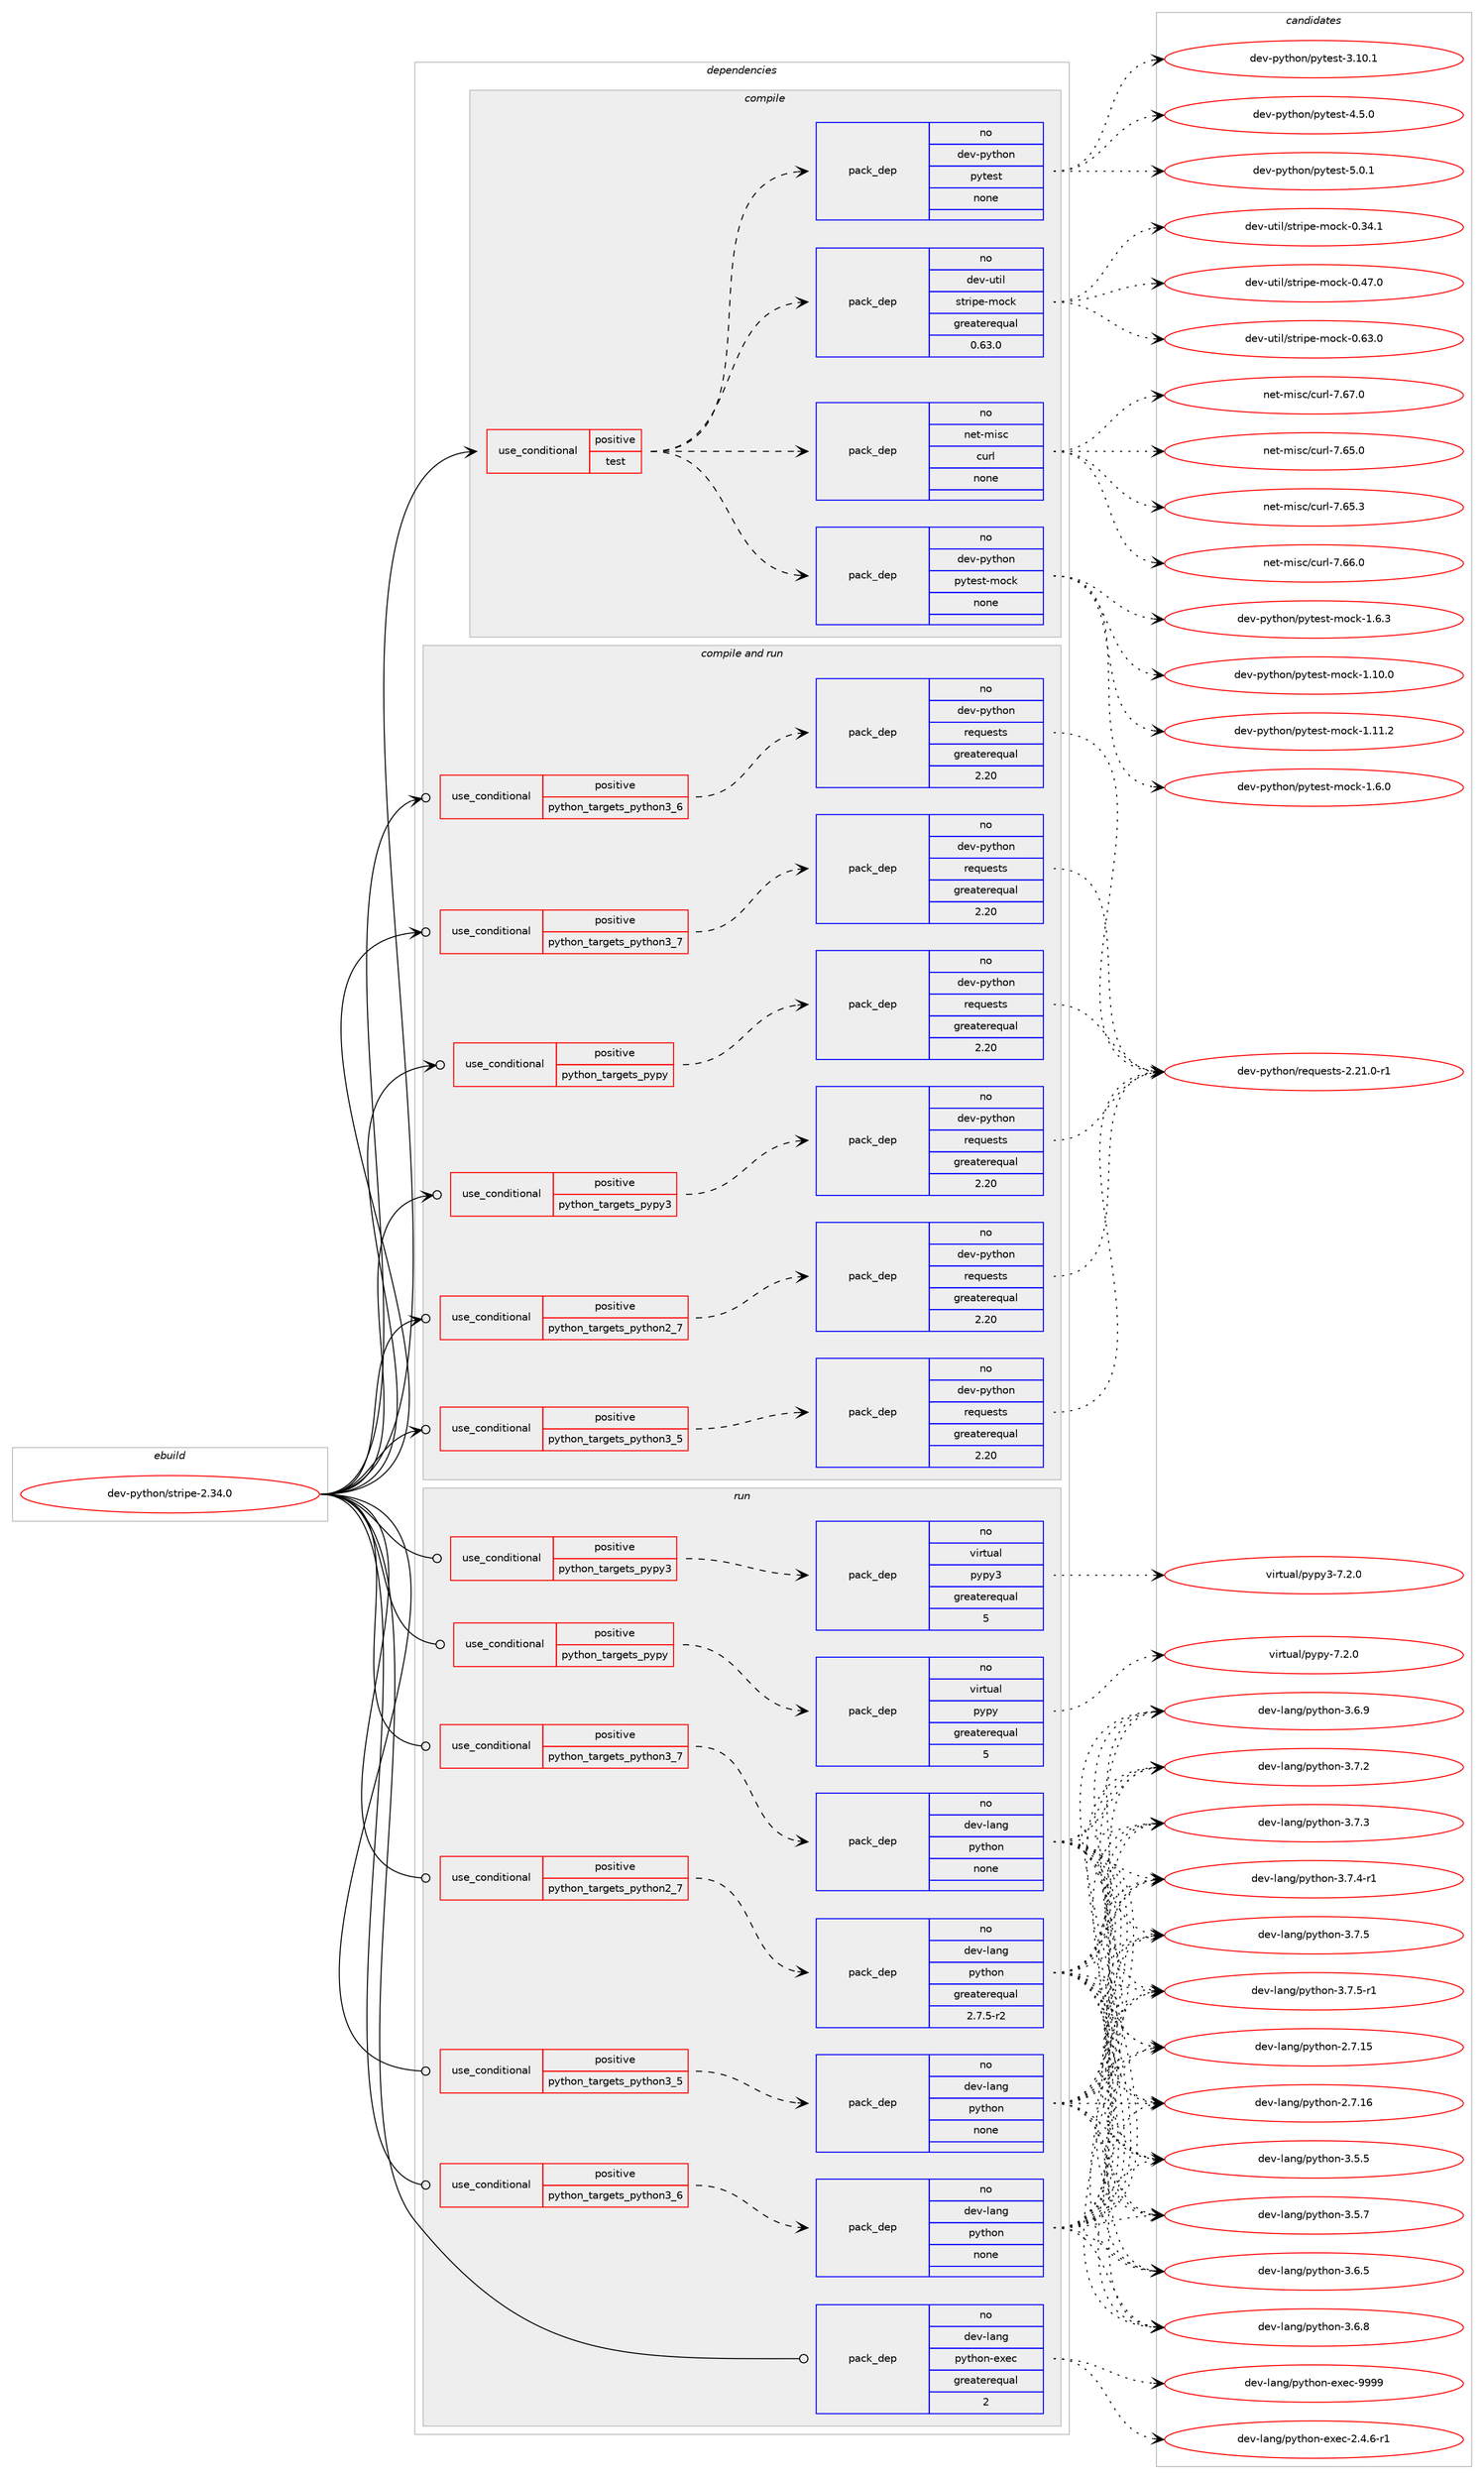 digraph prolog {

# *************
# Graph options
# *************

newrank=true;
concentrate=true;
compound=true;
graph [rankdir=LR,fontname=Helvetica,fontsize=10,ranksep=1.5];#, ranksep=2.5, nodesep=0.2];
edge  [arrowhead=vee];
node  [fontname=Helvetica,fontsize=10];

# **********
# The ebuild
# **********

subgraph cluster_leftcol {
color=gray;
rank=same;
label=<<i>ebuild</i>>;
id [label="dev-python/stripe-2.34.0", color=red, width=4, href="../dev-python/stripe-2.34.0.svg"];
}

# ****************
# The dependencies
# ****************

subgraph cluster_midcol {
color=gray;
label=<<i>dependencies</i>>;
subgraph cluster_compile {
fillcolor="#eeeeee";
style=filled;
label=<<i>compile</i>>;
subgraph cond150044 {
dependency639467 [label=<<TABLE BORDER="0" CELLBORDER="1" CELLSPACING="0" CELLPADDING="4"><TR><TD ROWSPAN="3" CELLPADDING="10">use_conditional</TD></TR><TR><TD>positive</TD></TR><TR><TD>test</TD></TR></TABLE>>, shape=none, color=red];
subgraph pack477542 {
dependency639468 [label=<<TABLE BORDER="0" CELLBORDER="1" CELLSPACING="0" CELLPADDING="4" WIDTH="220"><TR><TD ROWSPAN="6" CELLPADDING="30">pack_dep</TD></TR><TR><TD WIDTH="110">no</TD></TR><TR><TD>dev-util</TD></TR><TR><TD>stripe-mock</TD></TR><TR><TD>greaterequal</TD></TR><TR><TD>0.63.0</TD></TR></TABLE>>, shape=none, color=blue];
}
dependency639467:e -> dependency639468:w [weight=20,style="dashed",arrowhead="vee"];
subgraph pack477543 {
dependency639469 [label=<<TABLE BORDER="0" CELLBORDER="1" CELLSPACING="0" CELLPADDING="4" WIDTH="220"><TR><TD ROWSPAN="6" CELLPADDING="30">pack_dep</TD></TR><TR><TD WIDTH="110">no</TD></TR><TR><TD>dev-python</TD></TR><TR><TD>pytest</TD></TR><TR><TD>none</TD></TR><TR><TD></TD></TR></TABLE>>, shape=none, color=blue];
}
dependency639467:e -> dependency639469:w [weight=20,style="dashed",arrowhead="vee"];
subgraph pack477544 {
dependency639470 [label=<<TABLE BORDER="0" CELLBORDER="1" CELLSPACING="0" CELLPADDING="4" WIDTH="220"><TR><TD ROWSPAN="6" CELLPADDING="30">pack_dep</TD></TR><TR><TD WIDTH="110">no</TD></TR><TR><TD>dev-python</TD></TR><TR><TD>pytest-mock</TD></TR><TR><TD>none</TD></TR><TR><TD></TD></TR></TABLE>>, shape=none, color=blue];
}
dependency639467:e -> dependency639470:w [weight=20,style="dashed",arrowhead="vee"];
subgraph pack477545 {
dependency639471 [label=<<TABLE BORDER="0" CELLBORDER="1" CELLSPACING="0" CELLPADDING="4" WIDTH="220"><TR><TD ROWSPAN="6" CELLPADDING="30">pack_dep</TD></TR><TR><TD WIDTH="110">no</TD></TR><TR><TD>net-misc</TD></TR><TR><TD>curl</TD></TR><TR><TD>none</TD></TR><TR><TD></TD></TR></TABLE>>, shape=none, color=blue];
}
dependency639467:e -> dependency639471:w [weight=20,style="dashed",arrowhead="vee"];
}
id:e -> dependency639467:w [weight=20,style="solid",arrowhead="vee"];
}
subgraph cluster_compileandrun {
fillcolor="#eeeeee";
style=filled;
label=<<i>compile and run</i>>;
subgraph cond150045 {
dependency639472 [label=<<TABLE BORDER="0" CELLBORDER="1" CELLSPACING="0" CELLPADDING="4"><TR><TD ROWSPAN="3" CELLPADDING="10">use_conditional</TD></TR><TR><TD>positive</TD></TR><TR><TD>python_targets_pypy</TD></TR></TABLE>>, shape=none, color=red];
subgraph pack477546 {
dependency639473 [label=<<TABLE BORDER="0" CELLBORDER="1" CELLSPACING="0" CELLPADDING="4" WIDTH="220"><TR><TD ROWSPAN="6" CELLPADDING="30">pack_dep</TD></TR><TR><TD WIDTH="110">no</TD></TR><TR><TD>dev-python</TD></TR><TR><TD>requests</TD></TR><TR><TD>greaterequal</TD></TR><TR><TD>2.20</TD></TR></TABLE>>, shape=none, color=blue];
}
dependency639472:e -> dependency639473:w [weight=20,style="dashed",arrowhead="vee"];
}
id:e -> dependency639472:w [weight=20,style="solid",arrowhead="odotvee"];
subgraph cond150046 {
dependency639474 [label=<<TABLE BORDER="0" CELLBORDER="1" CELLSPACING="0" CELLPADDING="4"><TR><TD ROWSPAN="3" CELLPADDING="10">use_conditional</TD></TR><TR><TD>positive</TD></TR><TR><TD>python_targets_pypy3</TD></TR></TABLE>>, shape=none, color=red];
subgraph pack477547 {
dependency639475 [label=<<TABLE BORDER="0" CELLBORDER="1" CELLSPACING="0" CELLPADDING="4" WIDTH="220"><TR><TD ROWSPAN="6" CELLPADDING="30">pack_dep</TD></TR><TR><TD WIDTH="110">no</TD></TR><TR><TD>dev-python</TD></TR><TR><TD>requests</TD></TR><TR><TD>greaterequal</TD></TR><TR><TD>2.20</TD></TR></TABLE>>, shape=none, color=blue];
}
dependency639474:e -> dependency639475:w [weight=20,style="dashed",arrowhead="vee"];
}
id:e -> dependency639474:w [weight=20,style="solid",arrowhead="odotvee"];
subgraph cond150047 {
dependency639476 [label=<<TABLE BORDER="0" CELLBORDER="1" CELLSPACING="0" CELLPADDING="4"><TR><TD ROWSPAN="3" CELLPADDING="10">use_conditional</TD></TR><TR><TD>positive</TD></TR><TR><TD>python_targets_python2_7</TD></TR></TABLE>>, shape=none, color=red];
subgraph pack477548 {
dependency639477 [label=<<TABLE BORDER="0" CELLBORDER="1" CELLSPACING="0" CELLPADDING="4" WIDTH="220"><TR><TD ROWSPAN="6" CELLPADDING="30">pack_dep</TD></TR><TR><TD WIDTH="110">no</TD></TR><TR><TD>dev-python</TD></TR><TR><TD>requests</TD></TR><TR><TD>greaterequal</TD></TR><TR><TD>2.20</TD></TR></TABLE>>, shape=none, color=blue];
}
dependency639476:e -> dependency639477:w [weight=20,style="dashed",arrowhead="vee"];
}
id:e -> dependency639476:w [weight=20,style="solid",arrowhead="odotvee"];
subgraph cond150048 {
dependency639478 [label=<<TABLE BORDER="0" CELLBORDER="1" CELLSPACING="0" CELLPADDING="4"><TR><TD ROWSPAN="3" CELLPADDING="10">use_conditional</TD></TR><TR><TD>positive</TD></TR><TR><TD>python_targets_python3_5</TD></TR></TABLE>>, shape=none, color=red];
subgraph pack477549 {
dependency639479 [label=<<TABLE BORDER="0" CELLBORDER="1" CELLSPACING="0" CELLPADDING="4" WIDTH="220"><TR><TD ROWSPAN="6" CELLPADDING="30">pack_dep</TD></TR><TR><TD WIDTH="110">no</TD></TR><TR><TD>dev-python</TD></TR><TR><TD>requests</TD></TR><TR><TD>greaterequal</TD></TR><TR><TD>2.20</TD></TR></TABLE>>, shape=none, color=blue];
}
dependency639478:e -> dependency639479:w [weight=20,style="dashed",arrowhead="vee"];
}
id:e -> dependency639478:w [weight=20,style="solid",arrowhead="odotvee"];
subgraph cond150049 {
dependency639480 [label=<<TABLE BORDER="0" CELLBORDER="1" CELLSPACING="0" CELLPADDING="4"><TR><TD ROWSPAN="3" CELLPADDING="10">use_conditional</TD></TR><TR><TD>positive</TD></TR><TR><TD>python_targets_python3_6</TD></TR></TABLE>>, shape=none, color=red];
subgraph pack477550 {
dependency639481 [label=<<TABLE BORDER="0" CELLBORDER="1" CELLSPACING="0" CELLPADDING="4" WIDTH="220"><TR><TD ROWSPAN="6" CELLPADDING="30">pack_dep</TD></TR><TR><TD WIDTH="110">no</TD></TR><TR><TD>dev-python</TD></TR><TR><TD>requests</TD></TR><TR><TD>greaterequal</TD></TR><TR><TD>2.20</TD></TR></TABLE>>, shape=none, color=blue];
}
dependency639480:e -> dependency639481:w [weight=20,style="dashed",arrowhead="vee"];
}
id:e -> dependency639480:w [weight=20,style="solid",arrowhead="odotvee"];
subgraph cond150050 {
dependency639482 [label=<<TABLE BORDER="0" CELLBORDER="1" CELLSPACING="0" CELLPADDING="4"><TR><TD ROWSPAN="3" CELLPADDING="10">use_conditional</TD></TR><TR><TD>positive</TD></TR><TR><TD>python_targets_python3_7</TD></TR></TABLE>>, shape=none, color=red];
subgraph pack477551 {
dependency639483 [label=<<TABLE BORDER="0" CELLBORDER="1" CELLSPACING="0" CELLPADDING="4" WIDTH="220"><TR><TD ROWSPAN="6" CELLPADDING="30">pack_dep</TD></TR><TR><TD WIDTH="110">no</TD></TR><TR><TD>dev-python</TD></TR><TR><TD>requests</TD></TR><TR><TD>greaterequal</TD></TR><TR><TD>2.20</TD></TR></TABLE>>, shape=none, color=blue];
}
dependency639482:e -> dependency639483:w [weight=20,style="dashed",arrowhead="vee"];
}
id:e -> dependency639482:w [weight=20,style="solid",arrowhead="odotvee"];
}
subgraph cluster_run {
fillcolor="#eeeeee";
style=filled;
label=<<i>run</i>>;
subgraph cond150051 {
dependency639484 [label=<<TABLE BORDER="0" CELLBORDER="1" CELLSPACING="0" CELLPADDING="4"><TR><TD ROWSPAN="3" CELLPADDING="10">use_conditional</TD></TR><TR><TD>positive</TD></TR><TR><TD>python_targets_pypy</TD></TR></TABLE>>, shape=none, color=red];
subgraph pack477552 {
dependency639485 [label=<<TABLE BORDER="0" CELLBORDER="1" CELLSPACING="0" CELLPADDING="4" WIDTH="220"><TR><TD ROWSPAN="6" CELLPADDING="30">pack_dep</TD></TR><TR><TD WIDTH="110">no</TD></TR><TR><TD>virtual</TD></TR><TR><TD>pypy</TD></TR><TR><TD>greaterequal</TD></TR><TR><TD>5</TD></TR></TABLE>>, shape=none, color=blue];
}
dependency639484:e -> dependency639485:w [weight=20,style="dashed",arrowhead="vee"];
}
id:e -> dependency639484:w [weight=20,style="solid",arrowhead="odot"];
subgraph cond150052 {
dependency639486 [label=<<TABLE BORDER="0" CELLBORDER="1" CELLSPACING="0" CELLPADDING="4"><TR><TD ROWSPAN="3" CELLPADDING="10">use_conditional</TD></TR><TR><TD>positive</TD></TR><TR><TD>python_targets_pypy3</TD></TR></TABLE>>, shape=none, color=red];
subgraph pack477553 {
dependency639487 [label=<<TABLE BORDER="0" CELLBORDER="1" CELLSPACING="0" CELLPADDING="4" WIDTH="220"><TR><TD ROWSPAN="6" CELLPADDING="30">pack_dep</TD></TR><TR><TD WIDTH="110">no</TD></TR><TR><TD>virtual</TD></TR><TR><TD>pypy3</TD></TR><TR><TD>greaterequal</TD></TR><TR><TD>5</TD></TR></TABLE>>, shape=none, color=blue];
}
dependency639486:e -> dependency639487:w [weight=20,style="dashed",arrowhead="vee"];
}
id:e -> dependency639486:w [weight=20,style="solid",arrowhead="odot"];
subgraph cond150053 {
dependency639488 [label=<<TABLE BORDER="0" CELLBORDER="1" CELLSPACING="0" CELLPADDING="4"><TR><TD ROWSPAN="3" CELLPADDING="10">use_conditional</TD></TR><TR><TD>positive</TD></TR><TR><TD>python_targets_python2_7</TD></TR></TABLE>>, shape=none, color=red];
subgraph pack477554 {
dependency639489 [label=<<TABLE BORDER="0" CELLBORDER="1" CELLSPACING="0" CELLPADDING="4" WIDTH="220"><TR><TD ROWSPAN="6" CELLPADDING="30">pack_dep</TD></TR><TR><TD WIDTH="110">no</TD></TR><TR><TD>dev-lang</TD></TR><TR><TD>python</TD></TR><TR><TD>greaterequal</TD></TR><TR><TD>2.7.5-r2</TD></TR></TABLE>>, shape=none, color=blue];
}
dependency639488:e -> dependency639489:w [weight=20,style="dashed",arrowhead="vee"];
}
id:e -> dependency639488:w [weight=20,style="solid",arrowhead="odot"];
subgraph cond150054 {
dependency639490 [label=<<TABLE BORDER="0" CELLBORDER="1" CELLSPACING="0" CELLPADDING="4"><TR><TD ROWSPAN="3" CELLPADDING="10">use_conditional</TD></TR><TR><TD>positive</TD></TR><TR><TD>python_targets_python3_5</TD></TR></TABLE>>, shape=none, color=red];
subgraph pack477555 {
dependency639491 [label=<<TABLE BORDER="0" CELLBORDER="1" CELLSPACING="0" CELLPADDING="4" WIDTH="220"><TR><TD ROWSPAN="6" CELLPADDING="30">pack_dep</TD></TR><TR><TD WIDTH="110">no</TD></TR><TR><TD>dev-lang</TD></TR><TR><TD>python</TD></TR><TR><TD>none</TD></TR><TR><TD></TD></TR></TABLE>>, shape=none, color=blue];
}
dependency639490:e -> dependency639491:w [weight=20,style="dashed",arrowhead="vee"];
}
id:e -> dependency639490:w [weight=20,style="solid",arrowhead="odot"];
subgraph cond150055 {
dependency639492 [label=<<TABLE BORDER="0" CELLBORDER="1" CELLSPACING="0" CELLPADDING="4"><TR><TD ROWSPAN="3" CELLPADDING="10">use_conditional</TD></TR><TR><TD>positive</TD></TR><TR><TD>python_targets_python3_6</TD></TR></TABLE>>, shape=none, color=red];
subgraph pack477556 {
dependency639493 [label=<<TABLE BORDER="0" CELLBORDER="1" CELLSPACING="0" CELLPADDING="4" WIDTH="220"><TR><TD ROWSPAN="6" CELLPADDING="30">pack_dep</TD></TR><TR><TD WIDTH="110">no</TD></TR><TR><TD>dev-lang</TD></TR><TR><TD>python</TD></TR><TR><TD>none</TD></TR><TR><TD></TD></TR></TABLE>>, shape=none, color=blue];
}
dependency639492:e -> dependency639493:w [weight=20,style="dashed",arrowhead="vee"];
}
id:e -> dependency639492:w [weight=20,style="solid",arrowhead="odot"];
subgraph cond150056 {
dependency639494 [label=<<TABLE BORDER="0" CELLBORDER="1" CELLSPACING="0" CELLPADDING="4"><TR><TD ROWSPAN="3" CELLPADDING="10">use_conditional</TD></TR><TR><TD>positive</TD></TR><TR><TD>python_targets_python3_7</TD></TR></TABLE>>, shape=none, color=red];
subgraph pack477557 {
dependency639495 [label=<<TABLE BORDER="0" CELLBORDER="1" CELLSPACING="0" CELLPADDING="4" WIDTH="220"><TR><TD ROWSPAN="6" CELLPADDING="30">pack_dep</TD></TR><TR><TD WIDTH="110">no</TD></TR><TR><TD>dev-lang</TD></TR><TR><TD>python</TD></TR><TR><TD>none</TD></TR><TR><TD></TD></TR></TABLE>>, shape=none, color=blue];
}
dependency639494:e -> dependency639495:w [weight=20,style="dashed",arrowhead="vee"];
}
id:e -> dependency639494:w [weight=20,style="solid",arrowhead="odot"];
subgraph pack477558 {
dependency639496 [label=<<TABLE BORDER="0" CELLBORDER="1" CELLSPACING="0" CELLPADDING="4" WIDTH="220"><TR><TD ROWSPAN="6" CELLPADDING="30">pack_dep</TD></TR><TR><TD WIDTH="110">no</TD></TR><TR><TD>dev-lang</TD></TR><TR><TD>python-exec</TD></TR><TR><TD>greaterequal</TD></TR><TR><TD>2</TD></TR></TABLE>>, shape=none, color=blue];
}
id:e -> dependency639496:w [weight=20,style="solid",arrowhead="odot"];
}
}

# **************
# The candidates
# **************

subgraph cluster_choices {
rank=same;
color=gray;
label=<<i>candidates</i>>;

subgraph choice477542 {
color=black;
nodesep=1;
choice1001011184511711610510847115116114105112101451091119910745484651524649 [label="dev-util/stripe-mock-0.34.1", color=red, width=4,href="../dev-util/stripe-mock-0.34.1.svg"];
choice1001011184511711610510847115116114105112101451091119910745484652554648 [label="dev-util/stripe-mock-0.47.0", color=red, width=4,href="../dev-util/stripe-mock-0.47.0.svg"];
choice1001011184511711610510847115116114105112101451091119910745484654514648 [label="dev-util/stripe-mock-0.63.0", color=red, width=4,href="../dev-util/stripe-mock-0.63.0.svg"];
dependency639468:e -> choice1001011184511711610510847115116114105112101451091119910745484651524649:w [style=dotted,weight="100"];
dependency639468:e -> choice1001011184511711610510847115116114105112101451091119910745484652554648:w [style=dotted,weight="100"];
dependency639468:e -> choice1001011184511711610510847115116114105112101451091119910745484654514648:w [style=dotted,weight="100"];
}
subgraph choice477543 {
color=black;
nodesep=1;
choice100101118451121211161041111104711212111610111511645514649484649 [label="dev-python/pytest-3.10.1", color=red, width=4,href="../dev-python/pytest-3.10.1.svg"];
choice1001011184511212111610411111047112121116101115116455246534648 [label="dev-python/pytest-4.5.0", color=red, width=4,href="../dev-python/pytest-4.5.0.svg"];
choice1001011184511212111610411111047112121116101115116455346484649 [label="dev-python/pytest-5.0.1", color=red, width=4,href="../dev-python/pytest-5.0.1.svg"];
dependency639469:e -> choice100101118451121211161041111104711212111610111511645514649484649:w [style=dotted,weight="100"];
dependency639469:e -> choice1001011184511212111610411111047112121116101115116455246534648:w [style=dotted,weight="100"];
dependency639469:e -> choice1001011184511212111610411111047112121116101115116455346484649:w [style=dotted,weight="100"];
}
subgraph choice477544 {
color=black;
nodesep=1;
choice1001011184511212111610411111047112121116101115116451091119910745494649484648 [label="dev-python/pytest-mock-1.10.0", color=red, width=4,href="../dev-python/pytest-mock-1.10.0.svg"];
choice1001011184511212111610411111047112121116101115116451091119910745494649494650 [label="dev-python/pytest-mock-1.11.2", color=red, width=4,href="../dev-python/pytest-mock-1.11.2.svg"];
choice10010111845112121116104111110471121211161011151164510911199107454946544648 [label="dev-python/pytest-mock-1.6.0", color=red, width=4,href="../dev-python/pytest-mock-1.6.0.svg"];
choice10010111845112121116104111110471121211161011151164510911199107454946544651 [label="dev-python/pytest-mock-1.6.3", color=red, width=4,href="../dev-python/pytest-mock-1.6.3.svg"];
dependency639470:e -> choice1001011184511212111610411111047112121116101115116451091119910745494649484648:w [style=dotted,weight="100"];
dependency639470:e -> choice1001011184511212111610411111047112121116101115116451091119910745494649494650:w [style=dotted,weight="100"];
dependency639470:e -> choice10010111845112121116104111110471121211161011151164510911199107454946544648:w [style=dotted,weight="100"];
dependency639470:e -> choice10010111845112121116104111110471121211161011151164510911199107454946544651:w [style=dotted,weight="100"];
}
subgraph choice477545 {
color=black;
nodesep=1;
choice1101011164510910511599479911711410845554654534648 [label="net-misc/curl-7.65.0", color=red, width=4,href="../net-misc/curl-7.65.0.svg"];
choice1101011164510910511599479911711410845554654534651 [label="net-misc/curl-7.65.3", color=red, width=4,href="../net-misc/curl-7.65.3.svg"];
choice1101011164510910511599479911711410845554654544648 [label="net-misc/curl-7.66.0", color=red, width=4,href="../net-misc/curl-7.66.0.svg"];
choice1101011164510910511599479911711410845554654554648 [label="net-misc/curl-7.67.0", color=red, width=4,href="../net-misc/curl-7.67.0.svg"];
dependency639471:e -> choice1101011164510910511599479911711410845554654534648:w [style=dotted,weight="100"];
dependency639471:e -> choice1101011164510910511599479911711410845554654534651:w [style=dotted,weight="100"];
dependency639471:e -> choice1101011164510910511599479911711410845554654544648:w [style=dotted,weight="100"];
dependency639471:e -> choice1101011164510910511599479911711410845554654554648:w [style=dotted,weight="100"];
}
subgraph choice477546 {
color=black;
nodesep=1;
choice1001011184511212111610411111047114101113117101115116115455046504946484511449 [label="dev-python/requests-2.21.0-r1", color=red, width=4,href="../dev-python/requests-2.21.0-r1.svg"];
dependency639473:e -> choice1001011184511212111610411111047114101113117101115116115455046504946484511449:w [style=dotted,weight="100"];
}
subgraph choice477547 {
color=black;
nodesep=1;
choice1001011184511212111610411111047114101113117101115116115455046504946484511449 [label="dev-python/requests-2.21.0-r1", color=red, width=4,href="../dev-python/requests-2.21.0-r1.svg"];
dependency639475:e -> choice1001011184511212111610411111047114101113117101115116115455046504946484511449:w [style=dotted,weight="100"];
}
subgraph choice477548 {
color=black;
nodesep=1;
choice1001011184511212111610411111047114101113117101115116115455046504946484511449 [label="dev-python/requests-2.21.0-r1", color=red, width=4,href="../dev-python/requests-2.21.0-r1.svg"];
dependency639477:e -> choice1001011184511212111610411111047114101113117101115116115455046504946484511449:w [style=dotted,weight="100"];
}
subgraph choice477549 {
color=black;
nodesep=1;
choice1001011184511212111610411111047114101113117101115116115455046504946484511449 [label="dev-python/requests-2.21.0-r1", color=red, width=4,href="../dev-python/requests-2.21.0-r1.svg"];
dependency639479:e -> choice1001011184511212111610411111047114101113117101115116115455046504946484511449:w [style=dotted,weight="100"];
}
subgraph choice477550 {
color=black;
nodesep=1;
choice1001011184511212111610411111047114101113117101115116115455046504946484511449 [label="dev-python/requests-2.21.0-r1", color=red, width=4,href="../dev-python/requests-2.21.0-r1.svg"];
dependency639481:e -> choice1001011184511212111610411111047114101113117101115116115455046504946484511449:w [style=dotted,weight="100"];
}
subgraph choice477551 {
color=black;
nodesep=1;
choice1001011184511212111610411111047114101113117101115116115455046504946484511449 [label="dev-python/requests-2.21.0-r1", color=red, width=4,href="../dev-python/requests-2.21.0-r1.svg"];
dependency639483:e -> choice1001011184511212111610411111047114101113117101115116115455046504946484511449:w [style=dotted,weight="100"];
}
subgraph choice477552 {
color=black;
nodesep=1;
choice1181051141161179710847112121112121455546504648 [label="virtual/pypy-7.2.0", color=red, width=4,href="../virtual/pypy-7.2.0.svg"];
dependency639485:e -> choice1181051141161179710847112121112121455546504648:w [style=dotted,weight="100"];
}
subgraph choice477553 {
color=black;
nodesep=1;
choice118105114116117971084711212111212151455546504648 [label="virtual/pypy3-7.2.0", color=red, width=4,href="../virtual/pypy3-7.2.0.svg"];
dependency639487:e -> choice118105114116117971084711212111212151455546504648:w [style=dotted,weight="100"];
}
subgraph choice477554 {
color=black;
nodesep=1;
choice10010111845108971101034711212111610411111045504655464953 [label="dev-lang/python-2.7.15", color=red, width=4,href="../dev-lang/python-2.7.15.svg"];
choice10010111845108971101034711212111610411111045504655464954 [label="dev-lang/python-2.7.16", color=red, width=4,href="../dev-lang/python-2.7.16.svg"];
choice100101118451089711010347112121116104111110455146534653 [label="dev-lang/python-3.5.5", color=red, width=4,href="../dev-lang/python-3.5.5.svg"];
choice100101118451089711010347112121116104111110455146534655 [label="dev-lang/python-3.5.7", color=red, width=4,href="../dev-lang/python-3.5.7.svg"];
choice100101118451089711010347112121116104111110455146544653 [label="dev-lang/python-3.6.5", color=red, width=4,href="../dev-lang/python-3.6.5.svg"];
choice100101118451089711010347112121116104111110455146544656 [label="dev-lang/python-3.6.8", color=red, width=4,href="../dev-lang/python-3.6.8.svg"];
choice100101118451089711010347112121116104111110455146544657 [label="dev-lang/python-3.6.9", color=red, width=4,href="../dev-lang/python-3.6.9.svg"];
choice100101118451089711010347112121116104111110455146554650 [label="dev-lang/python-3.7.2", color=red, width=4,href="../dev-lang/python-3.7.2.svg"];
choice100101118451089711010347112121116104111110455146554651 [label="dev-lang/python-3.7.3", color=red, width=4,href="../dev-lang/python-3.7.3.svg"];
choice1001011184510897110103471121211161041111104551465546524511449 [label="dev-lang/python-3.7.4-r1", color=red, width=4,href="../dev-lang/python-3.7.4-r1.svg"];
choice100101118451089711010347112121116104111110455146554653 [label="dev-lang/python-3.7.5", color=red, width=4,href="../dev-lang/python-3.7.5.svg"];
choice1001011184510897110103471121211161041111104551465546534511449 [label="dev-lang/python-3.7.5-r1", color=red, width=4,href="../dev-lang/python-3.7.5-r1.svg"];
dependency639489:e -> choice10010111845108971101034711212111610411111045504655464953:w [style=dotted,weight="100"];
dependency639489:e -> choice10010111845108971101034711212111610411111045504655464954:w [style=dotted,weight="100"];
dependency639489:e -> choice100101118451089711010347112121116104111110455146534653:w [style=dotted,weight="100"];
dependency639489:e -> choice100101118451089711010347112121116104111110455146534655:w [style=dotted,weight="100"];
dependency639489:e -> choice100101118451089711010347112121116104111110455146544653:w [style=dotted,weight="100"];
dependency639489:e -> choice100101118451089711010347112121116104111110455146544656:w [style=dotted,weight="100"];
dependency639489:e -> choice100101118451089711010347112121116104111110455146544657:w [style=dotted,weight="100"];
dependency639489:e -> choice100101118451089711010347112121116104111110455146554650:w [style=dotted,weight="100"];
dependency639489:e -> choice100101118451089711010347112121116104111110455146554651:w [style=dotted,weight="100"];
dependency639489:e -> choice1001011184510897110103471121211161041111104551465546524511449:w [style=dotted,weight="100"];
dependency639489:e -> choice100101118451089711010347112121116104111110455146554653:w [style=dotted,weight="100"];
dependency639489:e -> choice1001011184510897110103471121211161041111104551465546534511449:w [style=dotted,weight="100"];
}
subgraph choice477555 {
color=black;
nodesep=1;
choice10010111845108971101034711212111610411111045504655464953 [label="dev-lang/python-2.7.15", color=red, width=4,href="../dev-lang/python-2.7.15.svg"];
choice10010111845108971101034711212111610411111045504655464954 [label="dev-lang/python-2.7.16", color=red, width=4,href="../dev-lang/python-2.7.16.svg"];
choice100101118451089711010347112121116104111110455146534653 [label="dev-lang/python-3.5.5", color=red, width=4,href="../dev-lang/python-3.5.5.svg"];
choice100101118451089711010347112121116104111110455146534655 [label="dev-lang/python-3.5.7", color=red, width=4,href="../dev-lang/python-3.5.7.svg"];
choice100101118451089711010347112121116104111110455146544653 [label="dev-lang/python-3.6.5", color=red, width=4,href="../dev-lang/python-3.6.5.svg"];
choice100101118451089711010347112121116104111110455146544656 [label="dev-lang/python-3.6.8", color=red, width=4,href="../dev-lang/python-3.6.8.svg"];
choice100101118451089711010347112121116104111110455146544657 [label="dev-lang/python-3.6.9", color=red, width=4,href="../dev-lang/python-3.6.9.svg"];
choice100101118451089711010347112121116104111110455146554650 [label="dev-lang/python-3.7.2", color=red, width=4,href="../dev-lang/python-3.7.2.svg"];
choice100101118451089711010347112121116104111110455146554651 [label="dev-lang/python-3.7.3", color=red, width=4,href="../dev-lang/python-3.7.3.svg"];
choice1001011184510897110103471121211161041111104551465546524511449 [label="dev-lang/python-3.7.4-r1", color=red, width=4,href="../dev-lang/python-3.7.4-r1.svg"];
choice100101118451089711010347112121116104111110455146554653 [label="dev-lang/python-3.7.5", color=red, width=4,href="../dev-lang/python-3.7.5.svg"];
choice1001011184510897110103471121211161041111104551465546534511449 [label="dev-lang/python-3.7.5-r1", color=red, width=4,href="../dev-lang/python-3.7.5-r1.svg"];
dependency639491:e -> choice10010111845108971101034711212111610411111045504655464953:w [style=dotted,weight="100"];
dependency639491:e -> choice10010111845108971101034711212111610411111045504655464954:w [style=dotted,weight="100"];
dependency639491:e -> choice100101118451089711010347112121116104111110455146534653:w [style=dotted,weight="100"];
dependency639491:e -> choice100101118451089711010347112121116104111110455146534655:w [style=dotted,weight="100"];
dependency639491:e -> choice100101118451089711010347112121116104111110455146544653:w [style=dotted,weight="100"];
dependency639491:e -> choice100101118451089711010347112121116104111110455146544656:w [style=dotted,weight="100"];
dependency639491:e -> choice100101118451089711010347112121116104111110455146544657:w [style=dotted,weight="100"];
dependency639491:e -> choice100101118451089711010347112121116104111110455146554650:w [style=dotted,weight="100"];
dependency639491:e -> choice100101118451089711010347112121116104111110455146554651:w [style=dotted,weight="100"];
dependency639491:e -> choice1001011184510897110103471121211161041111104551465546524511449:w [style=dotted,weight="100"];
dependency639491:e -> choice100101118451089711010347112121116104111110455146554653:w [style=dotted,weight="100"];
dependency639491:e -> choice1001011184510897110103471121211161041111104551465546534511449:w [style=dotted,weight="100"];
}
subgraph choice477556 {
color=black;
nodesep=1;
choice10010111845108971101034711212111610411111045504655464953 [label="dev-lang/python-2.7.15", color=red, width=4,href="../dev-lang/python-2.7.15.svg"];
choice10010111845108971101034711212111610411111045504655464954 [label="dev-lang/python-2.7.16", color=red, width=4,href="../dev-lang/python-2.7.16.svg"];
choice100101118451089711010347112121116104111110455146534653 [label="dev-lang/python-3.5.5", color=red, width=4,href="../dev-lang/python-3.5.5.svg"];
choice100101118451089711010347112121116104111110455146534655 [label="dev-lang/python-3.5.7", color=red, width=4,href="../dev-lang/python-3.5.7.svg"];
choice100101118451089711010347112121116104111110455146544653 [label="dev-lang/python-3.6.5", color=red, width=4,href="../dev-lang/python-3.6.5.svg"];
choice100101118451089711010347112121116104111110455146544656 [label="dev-lang/python-3.6.8", color=red, width=4,href="../dev-lang/python-3.6.8.svg"];
choice100101118451089711010347112121116104111110455146544657 [label="dev-lang/python-3.6.9", color=red, width=4,href="../dev-lang/python-3.6.9.svg"];
choice100101118451089711010347112121116104111110455146554650 [label="dev-lang/python-3.7.2", color=red, width=4,href="../dev-lang/python-3.7.2.svg"];
choice100101118451089711010347112121116104111110455146554651 [label="dev-lang/python-3.7.3", color=red, width=4,href="../dev-lang/python-3.7.3.svg"];
choice1001011184510897110103471121211161041111104551465546524511449 [label="dev-lang/python-3.7.4-r1", color=red, width=4,href="../dev-lang/python-3.7.4-r1.svg"];
choice100101118451089711010347112121116104111110455146554653 [label="dev-lang/python-3.7.5", color=red, width=4,href="../dev-lang/python-3.7.5.svg"];
choice1001011184510897110103471121211161041111104551465546534511449 [label="dev-lang/python-3.7.5-r1", color=red, width=4,href="../dev-lang/python-3.7.5-r1.svg"];
dependency639493:e -> choice10010111845108971101034711212111610411111045504655464953:w [style=dotted,weight="100"];
dependency639493:e -> choice10010111845108971101034711212111610411111045504655464954:w [style=dotted,weight="100"];
dependency639493:e -> choice100101118451089711010347112121116104111110455146534653:w [style=dotted,weight="100"];
dependency639493:e -> choice100101118451089711010347112121116104111110455146534655:w [style=dotted,weight="100"];
dependency639493:e -> choice100101118451089711010347112121116104111110455146544653:w [style=dotted,weight="100"];
dependency639493:e -> choice100101118451089711010347112121116104111110455146544656:w [style=dotted,weight="100"];
dependency639493:e -> choice100101118451089711010347112121116104111110455146544657:w [style=dotted,weight="100"];
dependency639493:e -> choice100101118451089711010347112121116104111110455146554650:w [style=dotted,weight="100"];
dependency639493:e -> choice100101118451089711010347112121116104111110455146554651:w [style=dotted,weight="100"];
dependency639493:e -> choice1001011184510897110103471121211161041111104551465546524511449:w [style=dotted,weight="100"];
dependency639493:e -> choice100101118451089711010347112121116104111110455146554653:w [style=dotted,weight="100"];
dependency639493:e -> choice1001011184510897110103471121211161041111104551465546534511449:w [style=dotted,weight="100"];
}
subgraph choice477557 {
color=black;
nodesep=1;
choice10010111845108971101034711212111610411111045504655464953 [label="dev-lang/python-2.7.15", color=red, width=4,href="../dev-lang/python-2.7.15.svg"];
choice10010111845108971101034711212111610411111045504655464954 [label="dev-lang/python-2.7.16", color=red, width=4,href="../dev-lang/python-2.7.16.svg"];
choice100101118451089711010347112121116104111110455146534653 [label="dev-lang/python-3.5.5", color=red, width=4,href="../dev-lang/python-3.5.5.svg"];
choice100101118451089711010347112121116104111110455146534655 [label="dev-lang/python-3.5.7", color=red, width=4,href="../dev-lang/python-3.5.7.svg"];
choice100101118451089711010347112121116104111110455146544653 [label="dev-lang/python-3.6.5", color=red, width=4,href="../dev-lang/python-3.6.5.svg"];
choice100101118451089711010347112121116104111110455146544656 [label="dev-lang/python-3.6.8", color=red, width=4,href="../dev-lang/python-3.6.8.svg"];
choice100101118451089711010347112121116104111110455146544657 [label="dev-lang/python-3.6.9", color=red, width=4,href="../dev-lang/python-3.6.9.svg"];
choice100101118451089711010347112121116104111110455146554650 [label="dev-lang/python-3.7.2", color=red, width=4,href="../dev-lang/python-3.7.2.svg"];
choice100101118451089711010347112121116104111110455146554651 [label="dev-lang/python-3.7.3", color=red, width=4,href="../dev-lang/python-3.7.3.svg"];
choice1001011184510897110103471121211161041111104551465546524511449 [label="dev-lang/python-3.7.4-r1", color=red, width=4,href="../dev-lang/python-3.7.4-r1.svg"];
choice100101118451089711010347112121116104111110455146554653 [label="dev-lang/python-3.7.5", color=red, width=4,href="../dev-lang/python-3.7.5.svg"];
choice1001011184510897110103471121211161041111104551465546534511449 [label="dev-lang/python-3.7.5-r1", color=red, width=4,href="../dev-lang/python-3.7.5-r1.svg"];
dependency639495:e -> choice10010111845108971101034711212111610411111045504655464953:w [style=dotted,weight="100"];
dependency639495:e -> choice10010111845108971101034711212111610411111045504655464954:w [style=dotted,weight="100"];
dependency639495:e -> choice100101118451089711010347112121116104111110455146534653:w [style=dotted,weight="100"];
dependency639495:e -> choice100101118451089711010347112121116104111110455146534655:w [style=dotted,weight="100"];
dependency639495:e -> choice100101118451089711010347112121116104111110455146544653:w [style=dotted,weight="100"];
dependency639495:e -> choice100101118451089711010347112121116104111110455146544656:w [style=dotted,weight="100"];
dependency639495:e -> choice100101118451089711010347112121116104111110455146544657:w [style=dotted,weight="100"];
dependency639495:e -> choice100101118451089711010347112121116104111110455146554650:w [style=dotted,weight="100"];
dependency639495:e -> choice100101118451089711010347112121116104111110455146554651:w [style=dotted,weight="100"];
dependency639495:e -> choice1001011184510897110103471121211161041111104551465546524511449:w [style=dotted,weight="100"];
dependency639495:e -> choice100101118451089711010347112121116104111110455146554653:w [style=dotted,weight="100"];
dependency639495:e -> choice1001011184510897110103471121211161041111104551465546534511449:w [style=dotted,weight="100"];
}
subgraph choice477558 {
color=black;
nodesep=1;
choice10010111845108971101034711212111610411111045101120101994550465246544511449 [label="dev-lang/python-exec-2.4.6-r1", color=red, width=4,href="../dev-lang/python-exec-2.4.6-r1.svg"];
choice10010111845108971101034711212111610411111045101120101994557575757 [label="dev-lang/python-exec-9999", color=red, width=4,href="../dev-lang/python-exec-9999.svg"];
dependency639496:e -> choice10010111845108971101034711212111610411111045101120101994550465246544511449:w [style=dotted,weight="100"];
dependency639496:e -> choice10010111845108971101034711212111610411111045101120101994557575757:w [style=dotted,weight="100"];
}
}

}
